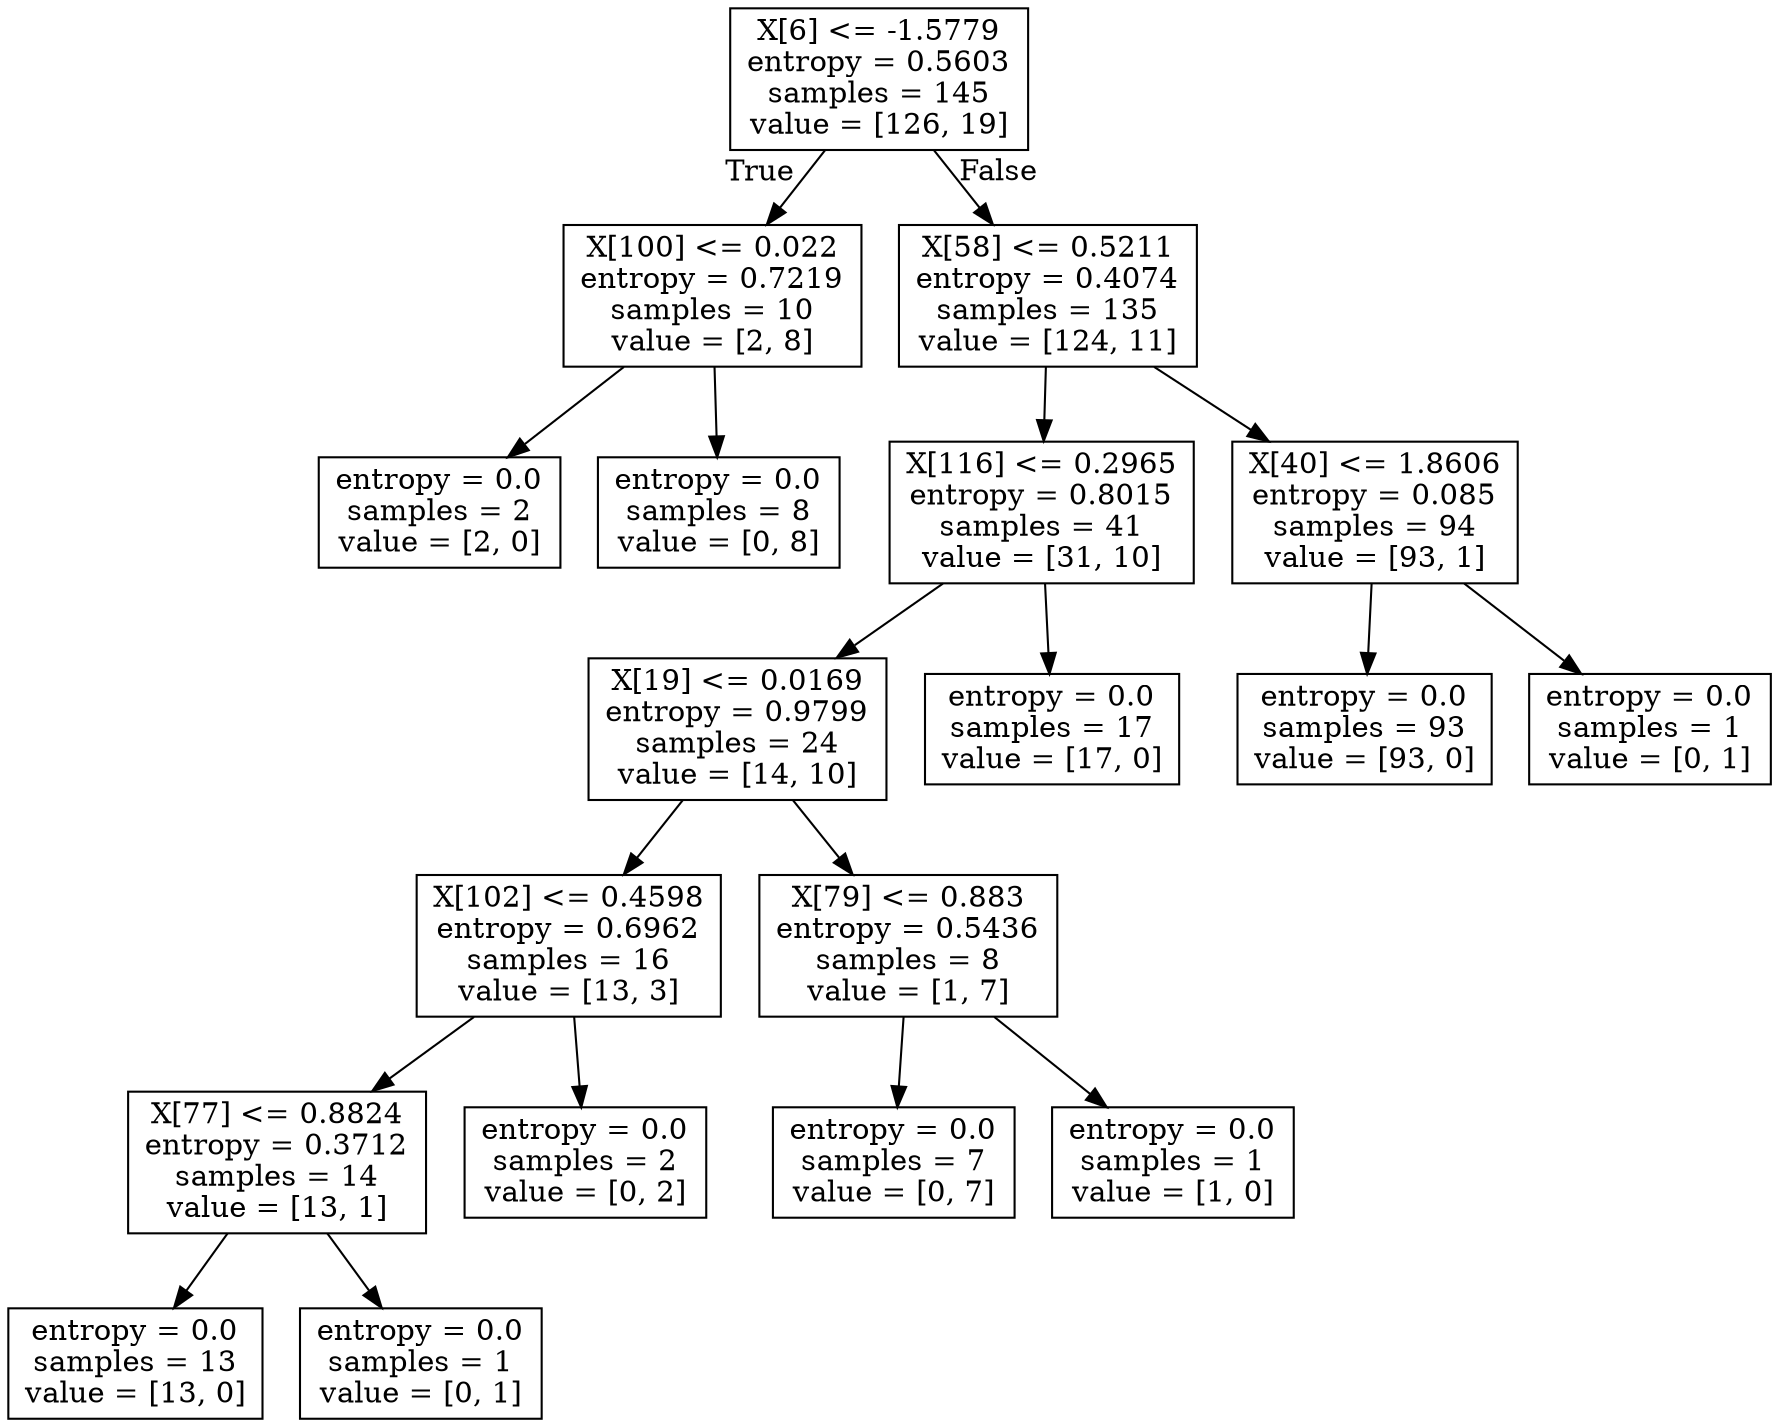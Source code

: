 digraph Tree {
node [shape=box] ;
0 [label="X[6] <= -1.5779\nentropy = 0.5603\nsamples = 145\nvalue = [126, 19]"] ;
1 [label="X[100] <= 0.022\nentropy = 0.7219\nsamples = 10\nvalue = [2, 8]"] ;
0 -> 1 [labeldistance=2.5, labelangle=45, headlabel="True"] ;
2 [label="entropy = 0.0\nsamples = 2\nvalue = [2, 0]"] ;
1 -> 2 ;
3 [label="entropy = 0.0\nsamples = 8\nvalue = [0, 8]"] ;
1 -> 3 ;
4 [label="X[58] <= 0.5211\nentropy = 0.4074\nsamples = 135\nvalue = [124, 11]"] ;
0 -> 4 [labeldistance=2.5, labelangle=-45, headlabel="False"] ;
5 [label="X[116] <= 0.2965\nentropy = 0.8015\nsamples = 41\nvalue = [31, 10]"] ;
4 -> 5 ;
6 [label="X[19] <= 0.0169\nentropy = 0.9799\nsamples = 24\nvalue = [14, 10]"] ;
5 -> 6 ;
7 [label="X[102] <= 0.4598\nentropy = 0.6962\nsamples = 16\nvalue = [13, 3]"] ;
6 -> 7 ;
8 [label="X[77] <= 0.8824\nentropy = 0.3712\nsamples = 14\nvalue = [13, 1]"] ;
7 -> 8 ;
9 [label="entropy = 0.0\nsamples = 13\nvalue = [13, 0]"] ;
8 -> 9 ;
10 [label="entropy = 0.0\nsamples = 1\nvalue = [0, 1]"] ;
8 -> 10 ;
11 [label="entropy = 0.0\nsamples = 2\nvalue = [0, 2]"] ;
7 -> 11 ;
12 [label="X[79] <= 0.883\nentropy = 0.5436\nsamples = 8\nvalue = [1, 7]"] ;
6 -> 12 ;
13 [label="entropy = 0.0\nsamples = 7\nvalue = [0, 7]"] ;
12 -> 13 ;
14 [label="entropy = 0.0\nsamples = 1\nvalue = [1, 0]"] ;
12 -> 14 ;
15 [label="entropy = 0.0\nsamples = 17\nvalue = [17, 0]"] ;
5 -> 15 ;
16 [label="X[40] <= 1.8606\nentropy = 0.085\nsamples = 94\nvalue = [93, 1]"] ;
4 -> 16 ;
17 [label="entropy = 0.0\nsamples = 93\nvalue = [93, 0]"] ;
16 -> 17 ;
18 [label="entropy = 0.0\nsamples = 1\nvalue = [0, 1]"] ;
16 -> 18 ;
}